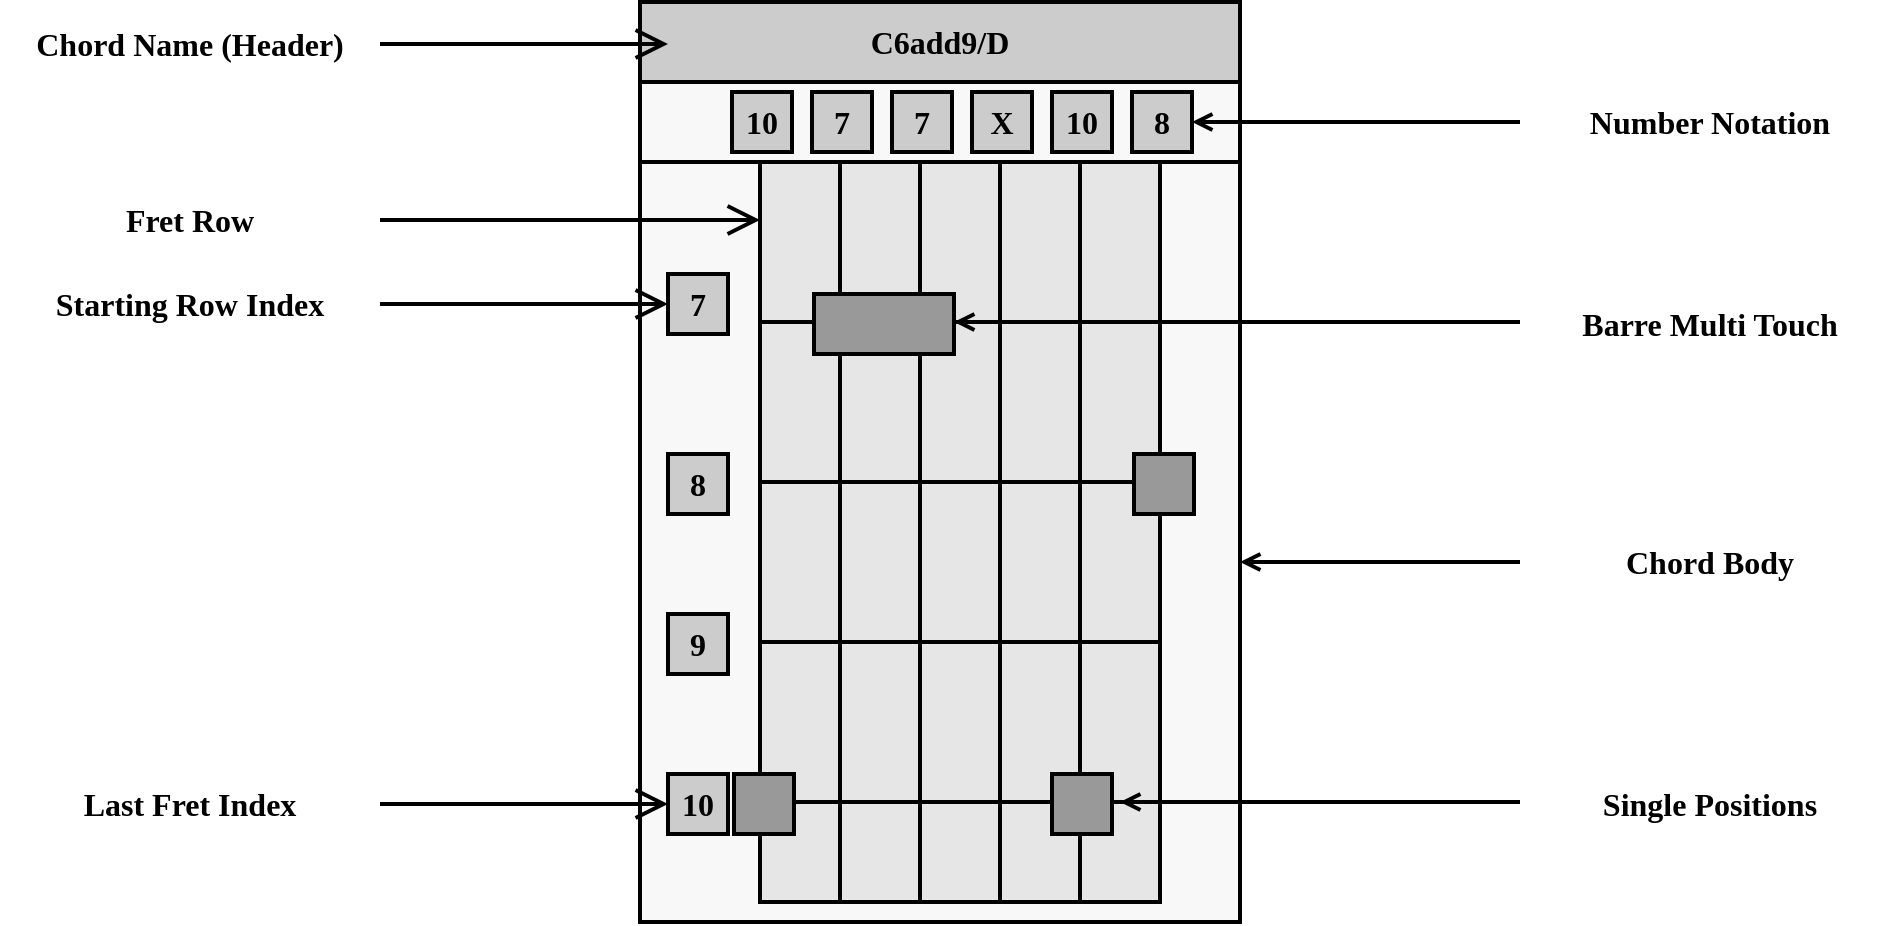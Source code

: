 <mxfile version="21.1.2" type="device">
  <diagram name="Page-1" id="b9E5WOJIyKlS4Hg6RK5e">
    <mxGraphModel dx="1404" dy="2023" grid="1" gridSize="10" guides="1" tooltips="1" connect="1" arrows="1" fold="1" page="1" pageScale="1" pageWidth="827" pageHeight="1169" math="0" shadow="0">
      <root>
        <mxCell id="0" />
        <mxCell id="1" parent="0" />
        <mxCell id="-Pa1aKLQWNe-DP7_riiV-62" value="" style="rounded=0;whiteSpace=wrap;html=1;strokeWidth=2;fillColor=#F8F8F8;" vertex="1" parent="1">
          <mxGeometry x="360" y="-80" width="300" height="460" as="geometry" />
        </mxCell>
        <mxCell id="-Pa1aKLQWNe-DP7_riiV-63" value="C6add9/D" style="rounded=0;whiteSpace=wrap;html=1;fillColor=#CCCCCC;strokeWidth=2;fontStyle=1;fontFamily=Fira Code;fontSource=https%3A%2F%2Ffonts.googleapis.com%2Fcss%3Ffamily%3DFira%2BCode;fontSize=16;" vertex="1" parent="1">
          <mxGeometry x="360" y="-80" width="300" height="40" as="geometry" />
        </mxCell>
        <mxCell id="-Pa1aKLQWNe-DP7_riiV-64" value="" style="rounded=0;whiteSpace=wrap;html=1;fillColor=none;strokeWidth=2;fontStyle=1;fontFamily=Fira Code;fontSource=https%3A%2F%2Ffonts.googleapis.com%2Fcss%3Ffamily%3DFira%2BCode;fontSize=16;" vertex="1" parent="1">
          <mxGeometry x="360" y="-40" width="300" height="40" as="geometry" />
        </mxCell>
        <mxCell id="-Pa1aKLQWNe-DP7_riiV-65" value="" style="rounded=0;whiteSpace=wrap;html=1;strokeWidth=2;fillColor=#CCCCCC;" vertex="1" parent="1">
          <mxGeometry x="374" y="56" width="30" height="30" as="geometry" />
        </mxCell>
        <mxCell id="-Pa1aKLQWNe-DP7_riiV-66" value="" style="rounded=0;whiteSpace=wrap;html=1;fillColor=#E6E6E6;strokeWidth=2;" vertex="1" parent="1">
          <mxGeometry x="420" width="40" height="80" as="geometry" />
        </mxCell>
        <mxCell id="-Pa1aKLQWNe-DP7_riiV-67" value="" style="rounded=0;whiteSpace=wrap;html=1;fillColor=#E6E6E6;strokeWidth=2;" vertex="1" parent="1">
          <mxGeometry x="460" width="40" height="80" as="geometry" />
        </mxCell>
        <mxCell id="-Pa1aKLQWNe-DP7_riiV-68" value="" style="rounded=0;whiteSpace=wrap;html=1;fillColor=#E6E6E6;strokeWidth=2;" vertex="1" parent="1">
          <mxGeometry x="500" width="40" height="80" as="geometry" />
        </mxCell>
        <mxCell id="-Pa1aKLQWNe-DP7_riiV-69" value="" style="rounded=0;whiteSpace=wrap;html=1;fillColor=#E6E6E6;strokeWidth=2;" vertex="1" parent="1">
          <mxGeometry x="540" width="40" height="80" as="geometry" />
        </mxCell>
        <mxCell id="-Pa1aKLQWNe-DP7_riiV-70" value="" style="rounded=0;whiteSpace=wrap;html=1;fillColor=#E6E6E6;strokeWidth=2;" vertex="1" parent="1">
          <mxGeometry x="580" width="40" height="80" as="geometry" />
        </mxCell>
        <mxCell id="-Pa1aKLQWNe-DP7_riiV-71" value="" style="rounded=0;whiteSpace=wrap;html=1;fillColor=#E6E6E6;strokeWidth=2;" vertex="1" parent="1">
          <mxGeometry x="420" y="80" width="40" height="80" as="geometry" />
        </mxCell>
        <mxCell id="-Pa1aKLQWNe-DP7_riiV-72" value="" style="rounded=0;whiteSpace=wrap;html=1;fillColor=#E6E6E6;strokeWidth=2;" vertex="1" parent="1">
          <mxGeometry x="460" y="80" width="40" height="80" as="geometry" />
        </mxCell>
        <mxCell id="-Pa1aKLQWNe-DP7_riiV-73" value="" style="rounded=0;whiteSpace=wrap;html=1;fillColor=#E6E6E6;strokeWidth=2;" vertex="1" parent="1">
          <mxGeometry x="500" y="80" width="40" height="80" as="geometry" />
        </mxCell>
        <mxCell id="-Pa1aKLQWNe-DP7_riiV-74" value="" style="rounded=0;whiteSpace=wrap;html=1;fillColor=#E6E6E6;strokeWidth=2;" vertex="1" parent="1">
          <mxGeometry x="540" y="80" width="40" height="80" as="geometry" />
        </mxCell>
        <mxCell id="-Pa1aKLQWNe-DP7_riiV-75" value="" style="rounded=0;whiteSpace=wrap;html=1;fillColor=#E6E6E6;strokeWidth=2;" vertex="1" parent="1">
          <mxGeometry x="580" y="80" width="40" height="80" as="geometry" />
        </mxCell>
        <mxCell id="-Pa1aKLQWNe-DP7_riiV-76" value="" style="rounded=0;whiteSpace=wrap;html=1;fillColor=#E6E6E6;strokeWidth=2;" vertex="1" parent="1">
          <mxGeometry x="420" y="160" width="40" height="80" as="geometry" />
        </mxCell>
        <mxCell id="-Pa1aKLQWNe-DP7_riiV-77" value="" style="rounded=0;whiteSpace=wrap;html=1;fillColor=#E6E6E6;strokeWidth=2;" vertex="1" parent="1">
          <mxGeometry x="460" y="160" width="40" height="80" as="geometry" />
        </mxCell>
        <mxCell id="-Pa1aKLQWNe-DP7_riiV-78" value="" style="rounded=0;whiteSpace=wrap;html=1;fillColor=#E6E6E6;strokeWidth=2;" vertex="1" parent="1">
          <mxGeometry x="500" y="160" width="40" height="80" as="geometry" />
        </mxCell>
        <mxCell id="-Pa1aKLQWNe-DP7_riiV-79" value="" style="rounded=0;whiteSpace=wrap;html=1;fillColor=#E6E6E6;strokeWidth=2;" vertex="1" parent="1">
          <mxGeometry x="540" y="160" width="40" height="80" as="geometry" />
        </mxCell>
        <mxCell id="-Pa1aKLQWNe-DP7_riiV-80" value="" style="rounded=0;whiteSpace=wrap;html=1;fillColor=#E6E6E6;strokeWidth=2;" vertex="1" parent="1">
          <mxGeometry x="580" y="160" width="40" height="80" as="geometry" />
        </mxCell>
        <mxCell id="-Pa1aKLQWNe-DP7_riiV-81" value="" style="rounded=0;whiteSpace=wrap;html=1;fillColor=#E6E6E6;strokeWidth=2;" vertex="1" parent="1">
          <mxGeometry x="420" y="240" width="40" height="80" as="geometry" />
        </mxCell>
        <mxCell id="-Pa1aKLQWNe-DP7_riiV-82" value="" style="rounded=0;whiteSpace=wrap;html=1;fillColor=#E6E6E6;strokeWidth=2;" vertex="1" parent="1">
          <mxGeometry x="460" y="240" width="40" height="80" as="geometry" />
        </mxCell>
        <mxCell id="-Pa1aKLQWNe-DP7_riiV-83" value="" style="rounded=0;whiteSpace=wrap;html=1;fillColor=#E6E6E6;strokeWidth=2;" vertex="1" parent="1">
          <mxGeometry x="500" y="240" width="40" height="80" as="geometry" />
        </mxCell>
        <mxCell id="-Pa1aKLQWNe-DP7_riiV-84" value="" style="rounded=0;whiteSpace=wrap;html=1;fillColor=#E6E6E6;strokeWidth=2;" vertex="1" parent="1">
          <mxGeometry x="540" y="240" width="40" height="80" as="geometry" />
        </mxCell>
        <mxCell id="-Pa1aKLQWNe-DP7_riiV-85" value="" style="rounded=0;whiteSpace=wrap;html=1;fillColor=#E6E6E6;strokeWidth=2;" vertex="1" parent="1">
          <mxGeometry x="580" y="240" width="40" height="80" as="geometry" />
        </mxCell>
        <mxCell id="-Pa1aKLQWNe-DP7_riiV-86" value="" style="rounded=0;whiteSpace=wrap;html=1;fillColor=#E6E6E6;strokeWidth=2;" vertex="1" parent="1">
          <mxGeometry x="420" y="320" width="40" height="50" as="geometry" />
        </mxCell>
        <mxCell id="-Pa1aKLQWNe-DP7_riiV-87" value="" style="rounded=0;whiteSpace=wrap;html=1;fillColor=#E6E6E6;strokeWidth=2;" vertex="1" parent="1">
          <mxGeometry x="460" y="320" width="40" height="50" as="geometry" />
        </mxCell>
        <mxCell id="-Pa1aKLQWNe-DP7_riiV-88" value="" style="rounded=0;whiteSpace=wrap;html=1;fillColor=#E6E6E6;strokeWidth=2;" vertex="1" parent="1">
          <mxGeometry x="500" y="320" width="40" height="50" as="geometry" />
        </mxCell>
        <mxCell id="-Pa1aKLQWNe-DP7_riiV-89" value="" style="rounded=0;whiteSpace=wrap;html=1;fillColor=#E6E6E6;strokeWidth=2;" vertex="1" parent="1">
          <mxGeometry x="540" y="320" width="40" height="50" as="geometry" />
        </mxCell>
        <mxCell id="-Pa1aKLQWNe-DP7_riiV-90" value="" style="rounded=0;whiteSpace=wrap;html=1;fillColor=#E6E6E6;strokeWidth=2;" vertex="1" parent="1">
          <mxGeometry x="580" y="320" width="40" height="50" as="geometry" />
        </mxCell>
        <mxCell id="-Pa1aKLQWNe-DP7_riiV-91" value="" style="rounded=0;whiteSpace=wrap;html=1;strokeWidth=2;fillColor=#CCCCCC;" vertex="1" parent="1">
          <mxGeometry x="406" y="-35" width="30" height="30" as="geometry" />
        </mxCell>
        <mxCell id="-Pa1aKLQWNe-DP7_riiV-92" value="" style="rounded=0;whiteSpace=wrap;html=1;strokeWidth=2;fillColor=#CCCCCC;" vertex="1" parent="1">
          <mxGeometry x="446" y="-35" width="30" height="30" as="geometry" />
        </mxCell>
        <mxCell id="-Pa1aKLQWNe-DP7_riiV-93" value="" style="rounded=0;whiteSpace=wrap;html=1;strokeWidth=2;fillColor=#CCCCCC;" vertex="1" parent="1">
          <mxGeometry x="486" y="-35" width="30" height="30" as="geometry" />
        </mxCell>
        <mxCell id="-Pa1aKLQWNe-DP7_riiV-94" value="" style="rounded=0;whiteSpace=wrap;html=1;strokeWidth=2;fillColor=#CCCCCC;" vertex="1" parent="1">
          <mxGeometry x="526" y="-35" width="30" height="30" as="geometry" />
        </mxCell>
        <mxCell id="-Pa1aKLQWNe-DP7_riiV-95" value="" style="rounded=0;whiteSpace=wrap;html=1;strokeWidth=2;fillColor=#CCCCCC;" vertex="1" parent="1">
          <mxGeometry x="566" y="-35" width="30" height="30" as="geometry" />
        </mxCell>
        <mxCell id="-Pa1aKLQWNe-DP7_riiV-96" value="" style="rounded=0;whiteSpace=wrap;html=1;strokeWidth=2;fillColor=#CCCCCC;" vertex="1" parent="1">
          <mxGeometry x="606" y="-35" width="30" height="30" as="geometry" />
        </mxCell>
        <mxCell id="-Pa1aKLQWNe-DP7_riiV-97" value="" style="rounded=0;whiteSpace=wrap;html=1;strokeWidth=2;fillColor=#CCCCCC;" vertex="1" parent="1">
          <mxGeometry x="374" y="146" width="30" height="30" as="geometry" />
        </mxCell>
        <mxCell id="-Pa1aKLQWNe-DP7_riiV-98" value="" style="rounded=0;whiteSpace=wrap;html=1;strokeWidth=2;fillColor=#CCCCCC;" vertex="1" parent="1">
          <mxGeometry x="374" y="226" width="30" height="30" as="geometry" />
        </mxCell>
        <mxCell id="-Pa1aKLQWNe-DP7_riiV-99" value="" style="rounded=0;whiteSpace=wrap;html=1;strokeWidth=2;fillColor=#CCCCCC;" vertex="1" parent="1">
          <mxGeometry x="374" y="306" width="30" height="30" as="geometry" />
        </mxCell>
        <mxCell id="-Pa1aKLQWNe-DP7_riiV-100" value="7" style="rounded=0;whiteSpace=wrap;html=1;fillColor=none;strokeWidth=2;fontStyle=1;fontFamily=Fira Code;fontSource=https%3A%2F%2Ffonts.googleapis.com%2Fcss%3Ffamily%3DFira%2BCode;fontSize=16;strokeColor=none;" vertex="1" parent="1">
          <mxGeometry x="374" y="56" width="30" height="30" as="geometry" />
        </mxCell>
        <mxCell id="-Pa1aKLQWNe-DP7_riiV-101" value="8" style="rounded=0;whiteSpace=wrap;html=1;fillColor=none;strokeWidth=2;fontStyle=1;fontFamily=Fira Code;fontSource=https%3A%2F%2Ffonts.googleapis.com%2Fcss%3Ffamily%3DFira%2BCode;fontSize=16;strokeColor=none;" vertex="1" parent="1">
          <mxGeometry x="374" y="146" width="30" height="30" as="geometry" />
        </mxCell>
        <mxCell id="-Pa1aKLQWNe-DP7_riiV-102" value="9" style="rounded=0;whiteSpace=wrap;html=1;fillColor=none;strokeWidth=2;fontStyle=1;fontFamily=Fira Code;fontSource=https%3A%2F%2Ffonts.googleapis.com%2Fcss%3Ffamily%3DFira%2BCode;fontSize=16;strokeColor=none;" vertex="1" parent="1">
          <mxGeometry x="374" y="226" width="30" height="30" as="geometry" />
        </mxCell>
        <mxCell id="-Pa1aKLQWNe-DP7_riiV-103" value="10" style="rounded=0;whiteSpace=wrap;html=1;fillColor=none;strokeWidth=2;fontStyle=1;fontFamily=Fira Code;fontSource=https%3A%2F%2Ffonts.googleapis.com%2Fcss%3Ffamily%3DFira%2BCode;fontSize=16;strokeColor=none;" vertex="1" parent="1">
          <mxGeometry x="374" y="306" width="30" height="30" as="geometry" />
        </mxCell>
        <mxCell id="-Pa1aKLQWNe-DP7_riiV-104" value="10" style="rounded=0;whiteSpace=wrap;html=1;fillColor=none;strokeWidth=2;fontStyle=1;fontFamily=Fira Code;fontSource=https%3A%2F%2Ffonts.googleapis.com%2Fcss%3Ffamily%3DFira%2BCode;fontSize=16;strokeColor=none;" vertex="1" parent="1">
          <mxGeometry x="406" y="-35" width="30" height="30" as="geometry" />
        </mxCell>
        <mxCell id="-Pa1aKLQWNe-DP7_riiV-105" value="7" style="rounded=0;whiteSpace=wrap;html=1;fillColor=none;strokeWidth=2;fontStyle=1;fontFamily=Fira Code;fontSource=https%3A%2F%2Ffonts.googleapis.com%2Fcss%3Ffamily%3DFira%2BCode;fontSize=16;strokeColor=none;" vertex="1" parent="1">
          <mxGeometry x="446" y="-35" width="30" height="30" as="geometry" />
        </mxCell>
        <mxCell id="-Pa1aKLQWNe-DP7_riiV-106" value="7" style="rounded=0;whiteSpace=wrap;html=1;fillColor=none;strokeWidth=2;fontStyle=1;fontFamily=Fira Code;fontSource=https%3A%2F%2Ffonts.googleapis.com%2Fcss%3Ffamily%3DFira%2BCode;fontSize=16;strokeColor=none;" vertex="1" parent="1">
          <mxGeometry x="486" y="-35" width="30" height="30" as="geometry" />
        </mxCell>
        <mxCell id="-Pa1aKLQWNe-DP7_riiV-107" value="X" style="rounded=0;whiteSpace=wrap;html=1;fillColor=none;strokeWidth=2;fontStyle=1;fontFamily=Fira Code;fontSource=https%3A%2F%2Ffonts.googleapis.com%2Fcss%3Ffamily%3DFira%2BCode;fontSize=16;strokeColor=none;" vertex="1" parent="1">
          <mxGeometry x="526" y="-35" width="30" height="30" as="geometry" />
        </mxCell>
        <mxCell id="-Pa1aKLQWNe-DP7_riiV-108" value="10" style="rounded=0;whiteSpace=wrap;html=1;fillColor=none;strokeWidth=2;fontStyle=1;fontFamily=Fira Code;fontSource=https%3A%2F%2Ffonts.googleapis.com%2Fcss%3Ffamily%3DFira%2BCode;fontSize=16;strokeColor=none;" vertex="1" parent="1">
          <mxGeometry x="566" y="-35" width="30" height="30" as="geometry" />
        </mxCell>
        <mxCell id="-Pa1aKLQWNe-DP7_riiV-109" value="8" style="rounded=0;whiteSpace=wrap;html=1;fillColor=none;strokeWidth=2;fontStyle=1;fontFamily=Fira Code;fontSource=https%3A%2F%2Ffonts.googleapis.com%2Fcss%3Ffamily%3DFira%2BCode;fontSize=16;strokeColor=none;" vertex="1" parent="1">
          <mxGeometry x="606" y="-35" width="30" height="30" as="geometry" />
        </mxCell>
        <mxCell id="-Pa1aKLQWNe-DP7_riiV-111" value="" style="rounded=0;whiteSpace=wrap;html=1;strokeWidth=2;fillColor=#999999;" vertex="1" parent="1">
          <mxGeometry x="407" y="306" width="30" height="30" as="geometry" />
        </mxCell>
        <mxCell id="-Pa1aKLQWNe-DP7_riiV-112" value="" style="rounded=0;whiteSpace=wrap;html=1;strokeWidth=2;fillColor=#999999;" vertex="1" parent="1">
          <mxGeometry x="447" y="66" width="70" height="30" as="geometry" />
        </mxCell>
        <mxCell id="-Pa1aKLQWNe-DP7_riiV-113" value="" style="rounded=0;whiteSpace=wrap;html=1;strokeWidth=2;fillColor=#999999;" vertex="1" parent="1">
          <mxGeometry x="607" y="146" width="30" height="30" as="geometry" />
        </mxCell>
        <mxCell id="-Pa1aKLQWNe-DP7_riiV-114" value="" style="rounded=0;whiteSpace=wrap;html=1;strokeWidth=2;fillColor=#999999;" vertex="1" parent="1">
          <mxGeometry x="566" y="306" width="30" height="30" as="geometry" />
        </mxCell>
        <mxCell id="-Pa1aKLQWNe-DP7_riiV-116" style="edgeStyle=orthogonalEdgeStyle;rounded=0;orthogonalLoop=1;jettySize=auto;html=1;entryX=0;entryY=0.5;entryDx=0;entryDy=0;endArrow=open;endFill=0;strokeWidth=2;endSize=12;" edge="1" parent="1" source="-Pa1aKLQWNe-DP7_riiV-115" target="-Pa1aKLQWNe-DP7_riiV-100">
          <mxGeometry relative="1" as="geometry" />
        </mxCell>
        <mxCell id="-Pa1aKLQWNe-DP7_riiV-115" value="Starting Row Index" style="rounded=0;whiteSpace=wrap;html=1;fillColor=none;strokeWidth=2;fontStyle=1;fontFamily=Fira Code;fontSource=https%3A%2F%2Ffonts.googleapis.com%2Fcss%3Ffamily%3DFira%2BCode;fontSize=16;strokeColor=none;" vertex="1" parent="1">
          <mxGeometry x="40" y="56" width="190" height="30" as="geometry" />
        </mxCell>
        <mxCell id="-Pa1aKLQWNe-DP7_riiV-117" value="Chord Name (Header)" style="rounded=0;whiteSpace=wrap;html=1;fillColor=none;strokeWidth=2;fontStyle=1;fontFamily=Fira Code;fontSource=https%3A%2F%2Ffonts.googleapis.com%2Fcss%3Ffamily%3DFira%2BCode;fontSize=16;strokeColor=none;" vertex="1" parent="1">
          <mxGeometry x="40" y="-74" width="190" height="30" as="geometry" />
        </mxCell>
        <mxCell id="-Pa1aKLQWNe-DP7_riiV-118" style="edgeStyle=orthogonalEdgeStyle;rounded=0;orthogonalLoop=1;jettySize=auto;html=1;entryX=0;entryY=0.5;entryDx=0;entryDy=0;endArrow=open;endFill=0;strokeWidth=2;endSize=12;" edge="1" parent="1">
          <mxGeometry relative="1" as="geometry">
            <mxPoint x="230" y="-59" as="sourcePoint" />
            <mxPoint x="374" y="-59" as="targetPoint" />
          </mxGeometry>
        </mxCell>
        <mxCell id="-Pa1aKLQWNe-DP7_riiV-119" style="edgeStyle=orthogonalEdgeStyle;rounded=0;orthogonalLoop=1;jettySize=auto;html=1;entryX=0;entryY=0.25;entryDx=0;entryDy=0;endArrow=open;endFill=0;strokeWidth=2;endSize=12;" edge="1" parent="1" source="-Pa1aKLQWNe-DP7_riiV-120">
          <mxGeometry relative="1" as="geometry">
            <mxPoint x="420" y="29" as="targetPoint" />
          </mxGeometry>
        </mxCell>
        <mxCell id="-Pa1aKLQWNe-DP7_riiV-120" value="Fret Row" style="rounded=0;whiteSpace=wrap;html=1;fillColor=none;strokeWidth=2;fontStyle=1;fontFamily=Fira Code;fontSource=https%3A%2F%2Ffonts.googleapis.com%2Fcss%3Ffamily%3DFira%2BCode;fontSize=16;strokeColor=none;" vertex="1" parent="1">
          <mxGeometry x="40" y="14" width="190" height="30" as="geometry" />
        </mxCell>
        <mxCell id="-Pa1aKLQWNe-DP7_riiV-122" style="edgeStyle=orthogonalEdgeStyle;rounded=0;orthogonalLoop=1;jettySize=auto;html=1;entryX=1;entryY=0.5;entryDx=0;entryDy=0;strokeWidth=2;endArrow=open;endFill=0;" edge="1" parent="1" source="-Pa1aKLQWNe-DP7_riiV-121" target="-Pa1aKLQWNe-DP7_riiV-109">
          <mxGeometry relative="1" as="geometry" />
        </mxCell>
        <mxCell id="-Pa1aKLQWNe-DP7_riiV-121" value="Number Notation" style="rounded=0;whiteSpace=wrap;html=1;fillColor=none;strokeWidth=2;fontStyle=1;fontFamily=Fira Code;fontSource=https%3A%2F%2Ffonts.googleapis.com%2Fcss%3Ffamily%3DFira%2BCode;fontSize=16;strokeColor=none;" vertex="1" parent="1">
          <mxGeometry x="800" y="-35" width="190" height="30" as="geometry" />
        </mxCell>
        <mxCell id="-Pa1aKLQWNe-DP7_riiV-123" style="edgeStyle=orthogonalEdgeStyle;rounded=0;orthogonalLoop=1;jettySize=auto;html=1;strokeWidth=2;endArrow=open;endFill=0;" edge="1" parent="1">
          <mxGeometry relative="1" as="geometry">
            <mxPoint x="517" y="80" as="targetPoint" />
            <mxPoint x="800" y="80" as="sourcePoint" />
          </mxGeometry>
        </mxCell>
        <mxCell id="-Pa1aKLQWNe-DP7_riiV-124" value="Barre Multi Touch" style="rounded=0;whiteSpace=wrap;html=1;fillColor=none;strokeWidth=2;fontStyle=1;fontFamily=Fira Code;fontSource=https%3A%2F%2Ffonts.googleapis.com%2Fcss%3Ffamily%3DFira%2BCode;fontSize=16;strokeColor=none;" vertex="1" parent="1">
          <mxGeometry x="800" y="66" width="190" height="30" as="geometry" />
        </mxCell>
        <mxCell id="-Pa1aKLQWNe-DP7_riiV-125" style="edgeStyle=orthogonalEdgeStyle;rounded=0;orthogonalLoop=1;jettySize=auto;html=1;entryX=0;entryY=0.5;entryDx=0;entryDy=0;endArrow=open;endFill=0;strokeWidth=2;endSize=12;" edge="1" parent="1" source="-Pa1aKLQWNe-DP7_riiV-126">
          <mxGeometry relative="1" as="geometry">
            <mxPoint x="374" y="321" as="targetPoint" />
          </mxGeometry>
        </mxCell>
        <mxCell id="-Pa1aKLQWNe-DP7_riiV-126" value="Last Fret Index" style="rounded=0;whiteSpace=wrap;html=1;fillColor=none;strokeWidth=2;fontStyle=1;fontFamily=Fira Code;fontSource=https%3A%2F%2Ffonts.googleapis.com%2Fcss%3Ffamily%3DFira%2BCode;fontSize=16;strokeColor=none;" vertex="1" parent="1">
          <mxGeometry x="40" y="306" width="190" height="30" as="geometry" />
        </mxCell>
        <mxCell id="-Pa1aKLQWNe-DP7_riiV-127" style="edgeStyle=orthogonalEdgeStyle;rounded=0;orthogonalLoop=1;jettySize=auto;html=1;strokeWidth=2;endArrow=open;endFill=0;" edge="1" parent="1">
          <mxGeometry relative="1" as="geometry">
            <mxPoint x="600" y="320" as="targetPoint" />
            <mxPoint x="800" y="320" as="sourcePoint" />
          </mxGeometry>
        </mxCell>
        <mxCell id="-Pa1aKLQWNe-DP7_riiV-128" value="Single Positions" style="rounded=0;whiteSpace=wrap;html=1;fillColor=none;strokeWidth=2;fontStyle=1;fontFamily=Fira Code;fontSource=https%3A%2F%2Ffonts.googleapis.com%2Fcss%3Ffamily%3DFira%2BCode;fontSize=16;strokeColor=none;" vertex="1" parent="1">
          <mxGeometry x="800" y="306" width="190" height="30" as="geometry" />
        </mxCell>
        <mxCell id="-Pa1aKLQWNe-DP7_riiV-129" style="edgeStyle=orthogonalEdgeStyle;rounded=0;orthogonalLoop=1;jettySize=auto;html=1;strokeWidth=2;endArrow=open;endFill=0;" edge="1" parent="1" source="-Pa1aKLQWNe-DP7_riiV-130">
          <mxGeometry relative="1" as="geometry">
            <mxPoint x="660" y="200" as="targetPoint" />
          </mxGeometry>
        </mxCell>
        <mxCell id="-Pa1aKLQWNe-DP7_riiV-130" value="Chord Body" style="rounded=0;whiteSpace=wrap;html=1;fillColor=none;strokeWidth=2;fontStyle=1;fontFamily=Fira Code;fontSource=https%3A%2F%2Ffonts.googleapis.com%2Fcss%3Ffamily%3DFira%2BCode;fontSize=16;strokeColor=none;" vertex="1" parent="1">
          <mxGeometry x="800" y="185" width="190" height="30" as="geometry" />
        </mxCell>
      </root>
    </mxGraphModel>
  </diagram>
</mxfile>
